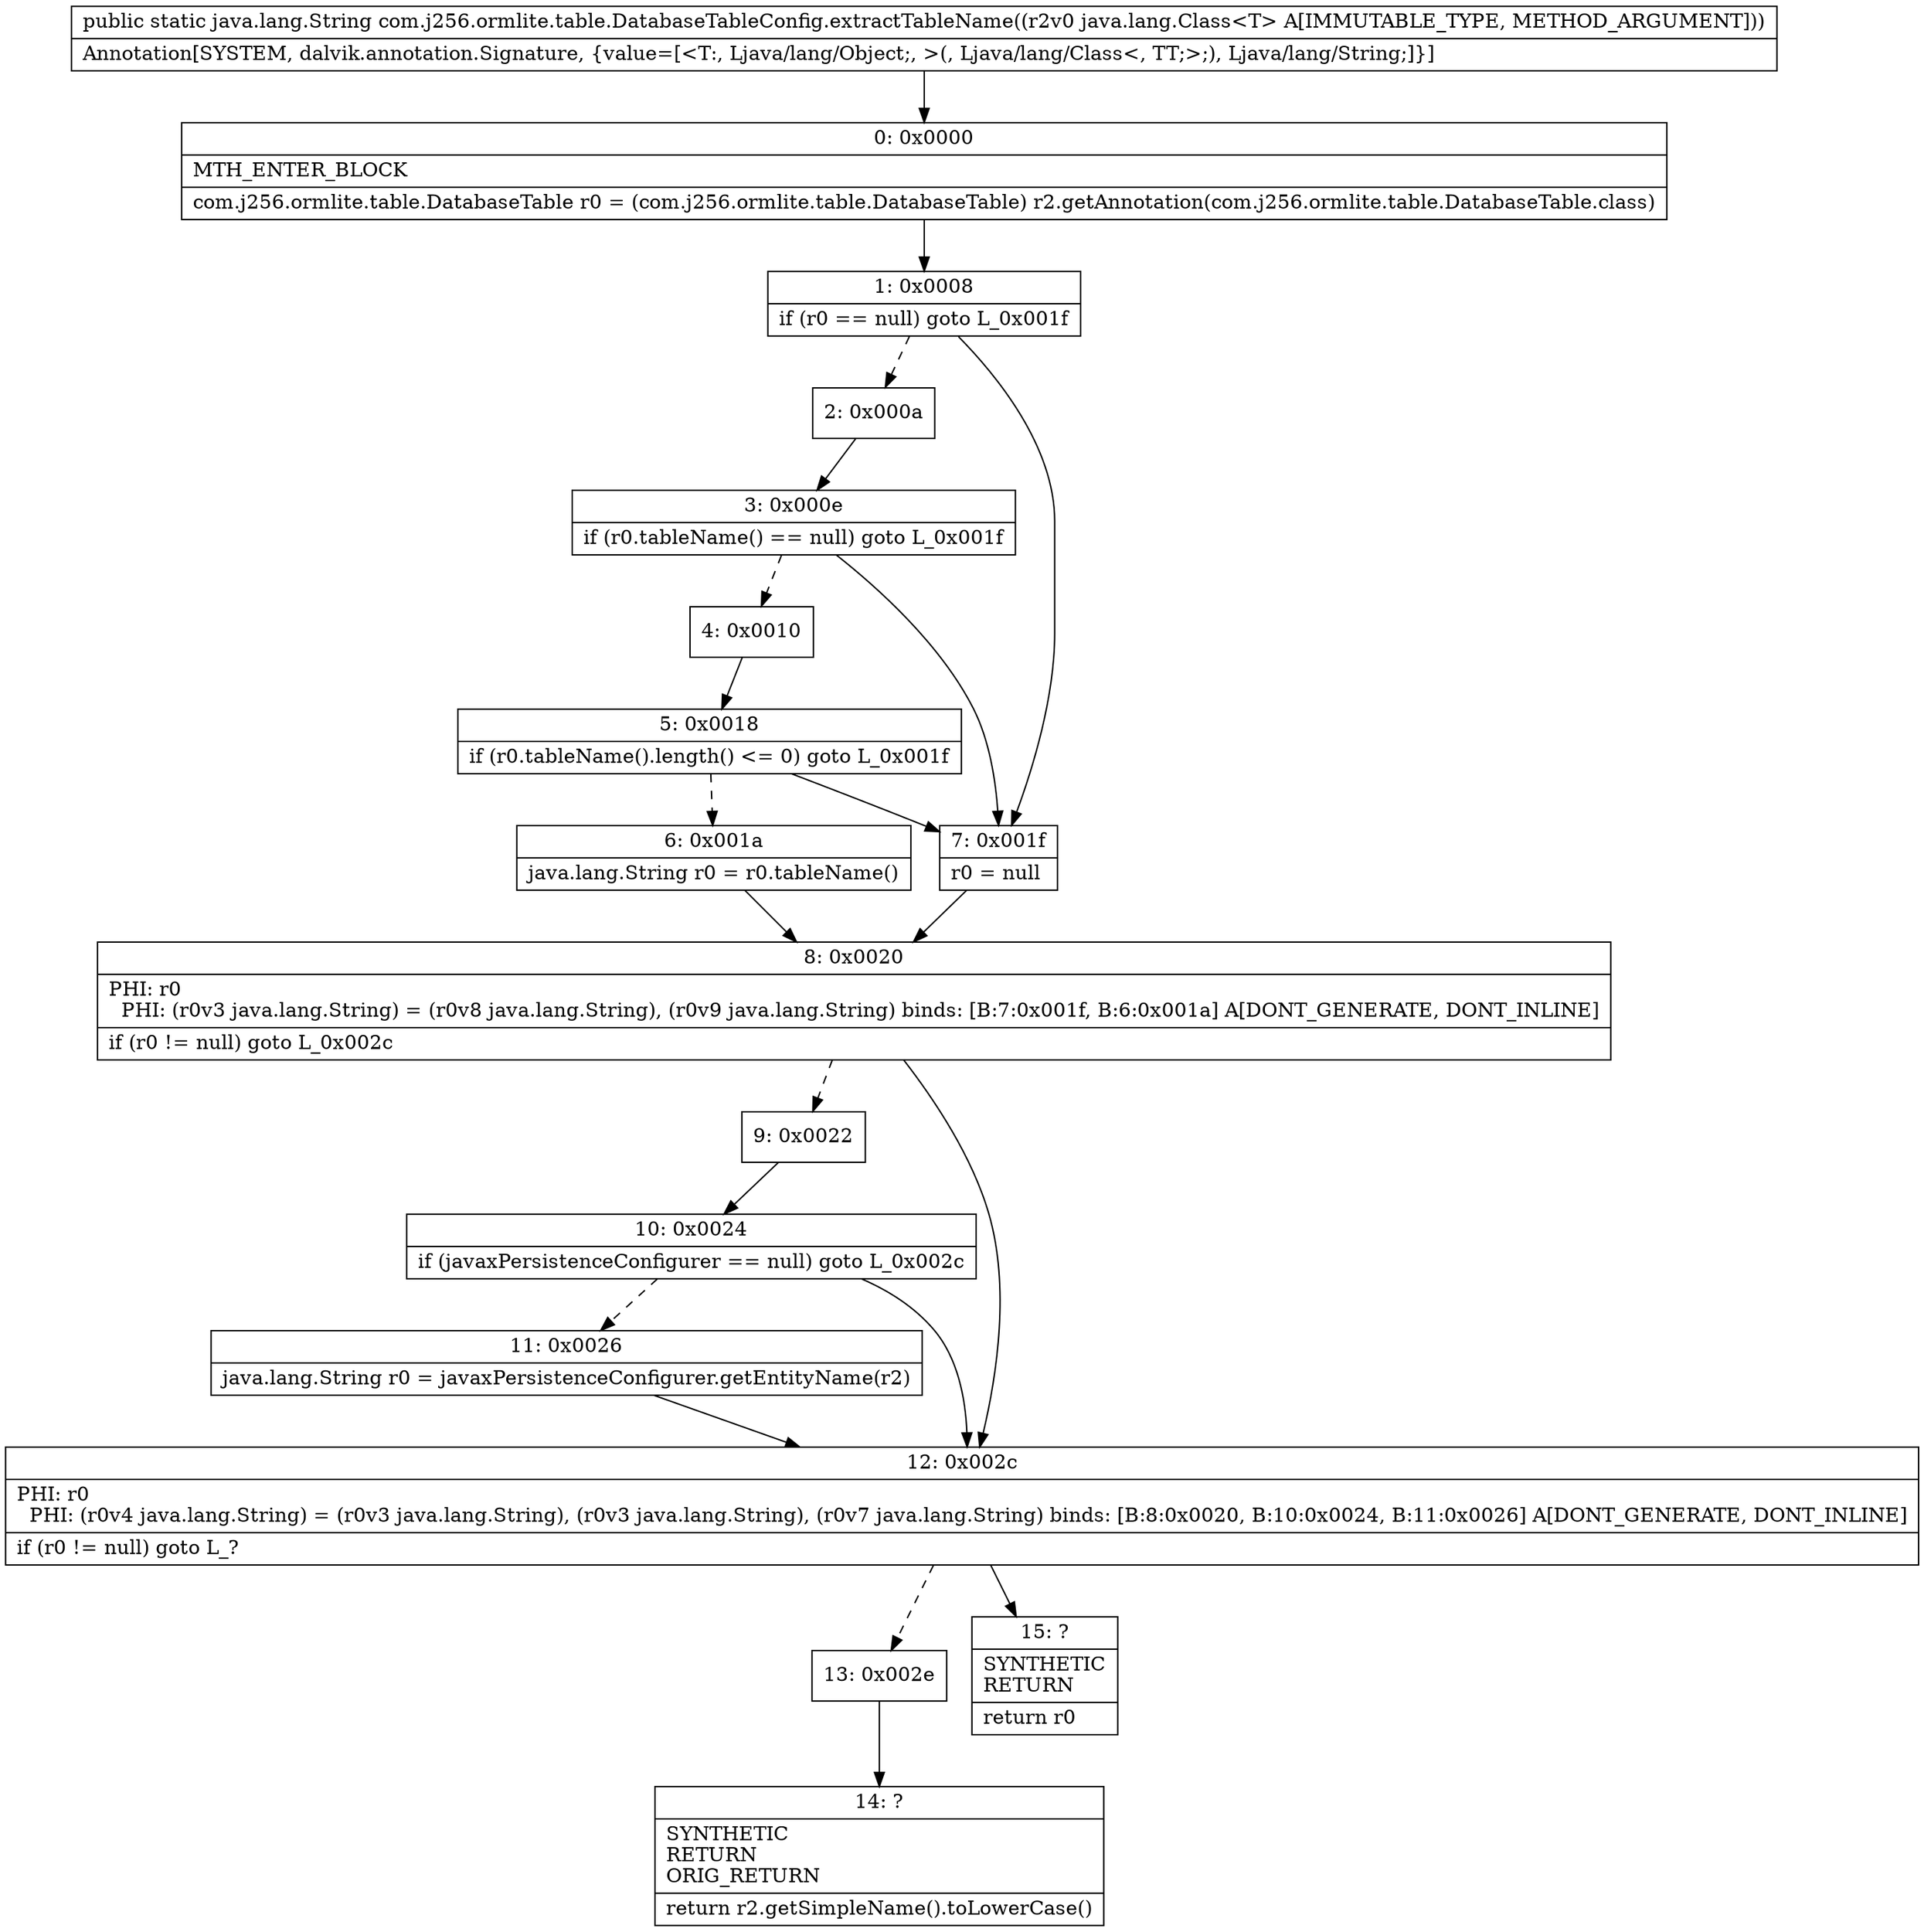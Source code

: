 digraph "CFG forcom.j256.ormlite.table.DatabaseTableConfig.extractTableName(Ljava\/lang\/Class;)Ljava\/lang\/String;" {
Node_0 [shape=record,label="{0\:\ 0x0000|MTH_ENTER_BLOCK\l|com.j256.ormlite.table.DatabaseTable r0 = (com.j256.ormlite.table.DatabaseTable) r2.getAnnotation(com.j256.ormlite.table.DatabaseTable.class)\l}"];
Node_1 [shape=record,label="{1\:\ 0x0008|if (r0 == null) goto L_0x001f\l}"];
Node_2 [shape=record,label="{2\:\ 0x000a}"];
Node_3 [shape=record,label="{3\:\ 0x000e|if (r0.tableName() == null) goto L_0x001f\l}"];
Node_4 [shape=record,label="{4\:\ 0x0010}"];
Node_5 [shape=record,label="{5\:\ 0x0018|if (r0.tableName().length() \<= 0) goto L_0x001f\l}"];
Node_6 [shape=record,label="{6\:\ 0x001a|java.lang.String r0 = r0.tableName()\l}"];
Node_7 [shape=record,label="{7\:\ 0x001f|r0 = null\l}"];
Node_8 [shape=record,label="{8\:\ 0x0020|PHI: r0 \l  PHI: (r0v3 java.lang.String) = (r0v8 java.lang.String), (r0v9 java.lang.String) binds: [B:7:0x001f, B:6:0x001a] A[DONT_GENERATE, DONT_INLINE]\l|if (r0 != null) goto L_0x002c\l}"];
Node_9 [shape=record,label="{9\:\ 0x0022}"];
Node_10 [shape=record,label="{10\:\ 0x0024|if (javaxPersistenceConfigurer == null) goto L_0x002c\l}"];
Node_11 [shape=record,label="{11\:\ 0x0026|java.lang.String r0 = javaxPersistenceConfigurer.getEntityName(r2)\l}"];
Node_12 [shape=record,label="{12\:\ 0x002c|PHI: r0 \l  PHI: (r0v4 java.lang.String) = (r0v3 java.lang.String), (r0v3 java.lang.String), (r0v7 java.lang.String) binds: [B:8:0x0020, B:10:0x0024, B:11:0x0026] A[DONT_GENERATE, DONT_INLINE]\l|if (r0 != null) goto L_?\l}"];
Node_13 [shape=record,label="{13\:\ 0x002e}"];
Node_14 [shape=record,label="{14\:\ ?|SYNTHETIC\lRETURN\lORIG_RETURN\l|return r2.getSimpleName().toLowerCase()\l}"];
Node_15 [shape=record,label="{15\:\ ?|SYNTHETIC\lRETURN\l|return r0\l}"];
MethodNode[shape=record,label="{public static java.lang.String com.j256.ormlite.table.DatabaseTableConfig.extractTableName((r2v0 java.lang.Class\<T\> A[IMMUTABLE_TYPE, METHOD_ARGUMENT]))  | Annotation[SYSTEM, dalvik.annotation.Signature, \{value=[\<T:, Ljava\/lang\/Object;, \>(, Ljava\/lang\/Class\<, TT;\>;), Ljava\/lang\/String;]\}]\l}"];
MethodNode -> Node_0;
Node_0 -> Node_1;
Node_1 -> Node_2[style=dashed];
Node_1 -> Node_7;
Node_2 -> Node_3;
Node_3 -> Node_4[style=dashed];
Node_3 -> Node_7;
Node_4 -> Node_5;
Node_5 -> Node_6[style=dashed];
Node_5 -> Node_7;
Node_6 -> Node_8;
Node_7 -> Node_8;
Node_8 -> Node_9[style=dashed];
Node_8 -> Node_12;
Node_9 -> Node_10;
Node_10 -> Node_11[style=dashed];
Node_10 -> Node_12;
Node_11 -> Node_12;
Node_12 -> Node_13[style=dashed];
Node_12 -> Node_15;
Node_13 -> Node_14;
}

